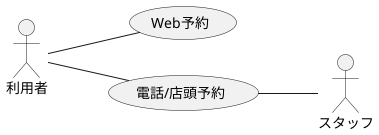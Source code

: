 @startuml BusinessUsecase

left to right direction

actor 利用者
actor スタッフ

利用者 -- (Web予約)
利用者 -- (電話/店頭予約)
(電話/店頭予約) -- スタッフ

@enduml

